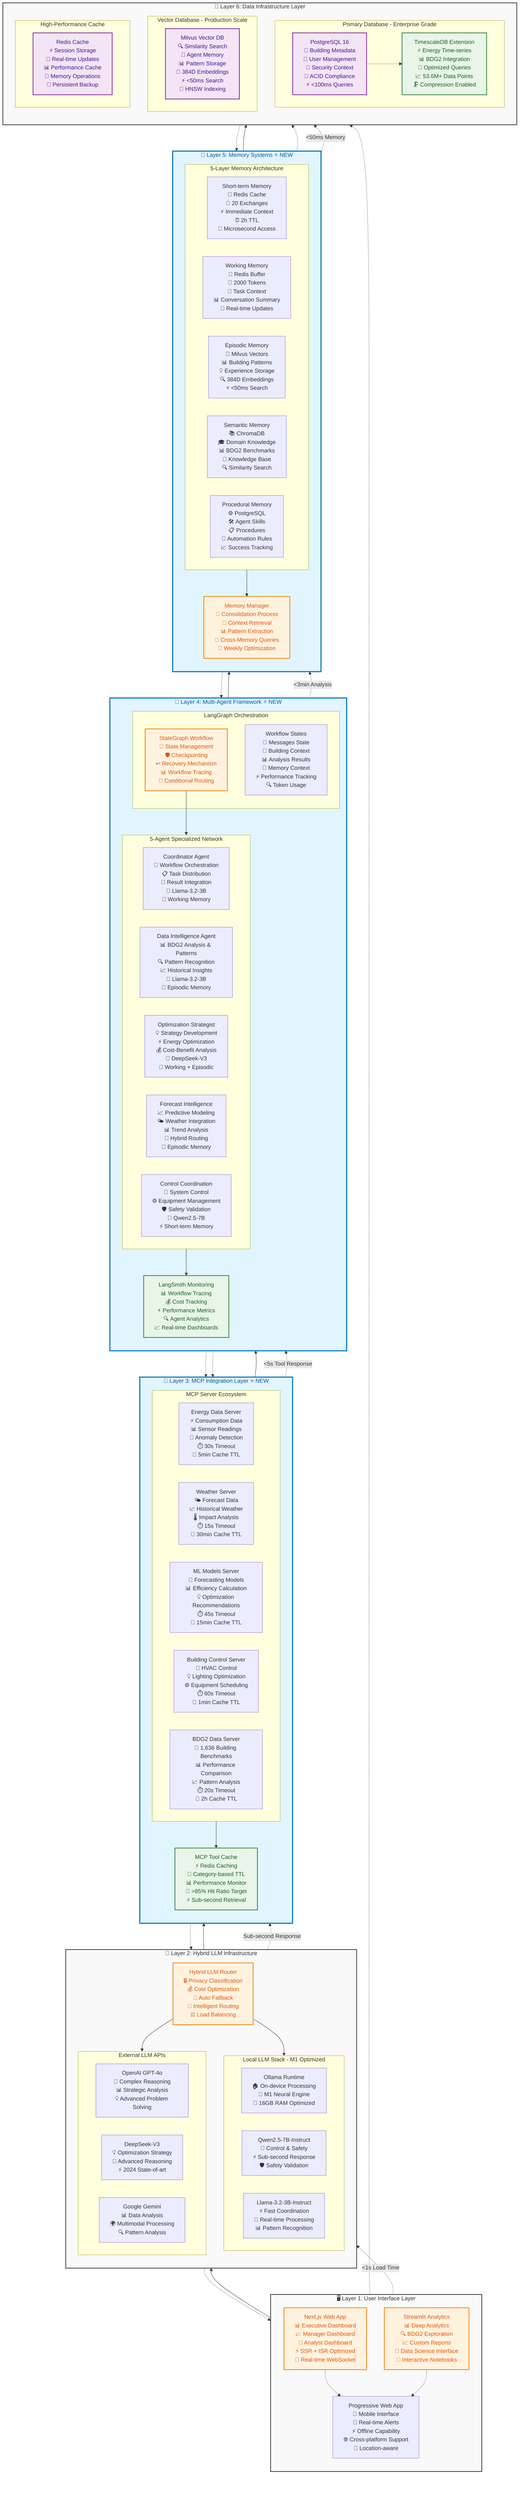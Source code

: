 graph TB
    %% EAIO Complete 6-Layer Architecture Diagram v2.0
    %% Enhanced with BDG2 integration and validated performance metrics
    %% Aligned with Architecture Summary and SVG visualization
    
    subgraph Layer1 ["🖥️ Layer 1: User Interface Layer"]
        direction TB
        NextJS["Next.js Web App<br/>📊 Executive Dashboard<br/>📈 Manager Dashboard<br/>🔧 Analyst Dashboard<br/>⚡ SSR + ISR Optimized<br/>🔄 Real-time WebSocket"]
        Streamlit["Streamlit Analytics<br/>📊 Deep Analytics<br/>🔍 BDG2 Exploration<br/>📈 Custom Reports<br/>🎯 Data Science Interface<br/>🧪 Interactive Notebooks"]
        PWA["Progressive Web App<br/>📱 Mobile Interface<br/>🔔 Real-time Alerts<br/>⚡ Offline Capability<br/>🌐 Cross-platform Support<br/>📍 Location-aware"]
        NextJS -.-> PWA
        Streamlit -.-> PWA
    end
    
    subgraph Layer2 ["🧠 Layer 2: Hybrid LLM Infrastructure"]
        direction TB
        HybridRouter["Hybrid LLM Router<br/>🔒 Privacy Classification<br/>💰 Cost Optimization<br/>🔄 Auto Fallback<br/>🎯 Intelligent Routing<br/>⚖️ Load Balancing"]
        
        subgraph LocalLLM ["Local LLM Stack - M1 Optimized"]
            Ollama["Ollama Runtime<br/>🏠 On-device Processing<br/>🚀 M1 Neural Engine<br/>💾 16GB RAM Optimized"]
            Qwen["Qwen2.5-7B-Instruct<br/>🎯 Control & Safety<br/>⚡ Sub-second Response<br/>🛡️ Safety Validation"]
            Llama["Llama-3.2-3B-Instruct<br/>⚡ Fast Coordination<br/>🔄 Real-time Processing<br/>📊 Pattern Recognition"]
        end
        
        subgraph ExternalAPI ["External LLM APIs"]
            OpenAI["OpenAI GPT-4o<br/>🧠 Complex Reasoning<br/>📊 Strategic Analysis<br/>💡 Advanced Problem Solving"]
            DeepSeek["DeepSeek-V3<br/>💡 Optimization Strategy<br/>🔬 Advanced Reasoning<br/>⚡ 2024 State-of-art"]
            Gemini["Google Gemini<br/>📊 Data Analysis<br/>🌍 Multimodal Processing<br/>🔍 Pattern Analysis"]
        end
        
        HybridRouter --> LocalLLM
        HybridRouter --> ExternalAPI
    end
    
    subgraph Layer3 ["🔌 Layer 3: MCP Integration Layer ⭐ NEW"]
        direction TB
        
        subgraph MCPServers ["MCP Server Ecosystem"]
            EnergyMCP["Energy Data Server<br/>⚡ Consumption Data<br/>📊 Sensor Readings<br/>🚨 Anomaly Detection<br/>⏱️ 30s Timeout<br/>🔄 5min Cache TTL"]
            WeatherMCP["Weather Server<br/>🌤️ Forecast Data<br/>📈 Historical Weather<br/>🌡️ Impact Analysis<br/>⏱️ 15s Timeout<br/>🔄 30min Cache TTL"]
            MLMCP["ML Models Server<br/>🤖 Forecasting Models<br/>📊 Efficiency Calculation<br/>💡 Optimization Recommendations<br/>⏱️ 45s Timeout<br/>🔄 15min Cache TTL"]
            ControlMCP["Building Control Server<br/>🏢 HVAC Control<br/>💡 Lighting Optimization<br/>⚙️ Equipment Scheduling<br/>⏱️ 60s Timeout<br/>🔄 1min Cache TTL"]
            BDG2MCP["BDG2 Data Server<br/>🏢 1,636 Building Benchmarks<br/>📊 Performance Comparison<br/>📈 Pattern Analysis<br/>⏱️ 20s Timeout<br/>🔄 2h Cache TTL"]
        end
        
        MCPCache["MCP Tool Cache<br/>⚡ Redis Caching<br/>🎯 Category-based TTL<br/>📊 Performance Monitor<br/>🚀 >85% Hit Ratio Target<br/>⚡ Sub-second Retrieval"]
        MCPServers --> MCPCache
    end
    
    subgraph Layer4 ["🤖 Layer 4: Multi-Agent Framework ⭐ NEW"]
        direction TB
        
        subgraph LangGraphCore ["LangGraph Orchestration"]
            StateGraph["StateGraph Workflow<br/>🔄 State Management<br/>🛡️ Checkpointing<br/>↩️ Recovery Mechanism<br/>📊 Workflow Tracing<br/>🎯 Conditional Routing"]
            WorkflowStates["Workflow States<br/>💬 Messages State<br/>🏢 Building Context<br/>📊 Analysis Results<br/>🧠 Memory Context<br/>⚡ Performance Tracking<br/>🔍 Token Usage"]
        end
        
        subgraph AgentNetwork ["5-Agent Specialized Network"]
            CoordAgent["Coordinator Agent<br/>🎯 Workflow Orchestration<br/>📋 Task Distribution<br/>🔄 Result Integration<br/>🧠 Llama-3.2-3B<br/>💭 Working Memory"]
            DataAgent["Data Intelligence Agent<br/>📊 BDG2 Analysis & Patterns<br/>🔍 Pattern Recognition<br/>📈 Historical Insights<br/>🧠 Llama-3.2-3B<br/>💾 Episodic Memory"]
            OptAgent["Optimization Strategist<br/>💡 Strategy Development<br/>⚡ Energy Optimization<br/>💰 Cost-Benefit Analysis<br/>🧠 DeepSeek-V3<br/>💭 Working + Episodic"]
            ForecastAgent["Forecast Intelligence<br/>📈 Predictive Modeling<br/>🌤️ Weather Integration<br/>📊 Trend Analysis<br/>🧠 Hybrid Routing<br/>💾 Episodic Memory"]
            ControlAgent["Control Coordination<br/>🏢 System Control<br/>⚙️ Equipment Management<br/>🛡️ Safety Validation<br/>🧠 Qwen2.5-7B<br/>⚡ Short-term Memory"]
        end
        
        LangSmith["LangSmith Monitoring<br/>📊 Workflow Tracing<br/>💰 Cost Tracking<br/>⚡ Performance Metrics<br/>🔍 Agent Analytics<br/>📈 Real-time Dashboards"]
        
        StateGraph --> AgentNetwork
        AgentNetwork --> LangSmith
    end
    
    subgraph Layer5 ["🧠 Layer 5: Memory Systems ⭐ NEW"]
        direction TB
        
        subgraph MemoryLayers ["5-Layer Memory Architecture"]
            ShortTerm["Short-term Memory<br/>💭 Redis Cache<br/>🔄 20 Exchanges<br/>⚡ Immediate Context<br/>⏰ 2h TTL<br/>🚀 Microsecond Access"]
            Working["Working Memory<br/>🧠 Redis Buffer<br/>📝 2000 Tokens<br/>🎯 Task Context<br/>📊 Conversation Summary<br/>🔄 Real-time Updates"]
            Episodic["Episodic Memory<br/>🏢 Milvus Vectors<br/>📊 Building Patterns<br/>💡 Experience Storage<br/>🔍 384D Embeddings<br/>⚡ <50ms Search"]
            Semantic["Semantic Memory<br/>📚 ChromaDB<br/>🎓 Domain Knowledge<br/>📊 BDG2 Benchmarks<br/>🧠 Knowledge Base<br/>🔍 Similarity Search"]
            Procedural["Procedural Memory<br/>⚙️ PostgreSQL<br/>🛠️ Agent Skills<br/>📋 Procedures<br/>🔧 Automation Rules<br/>📈 Success Tracking"]
        end
        
        MemoryManager["Memory Manager<br/>🔄 Consolidation Process<br/>🎯 Context Retrieval<br/>📊 Pattern Extraction<br/>🧠 Cross-Memory Queries<br/>🔄 Weekly Optimization"]
        MemoryLayers --> MemoryManager
    end
    
    subgraph Layer6 ["💾 Layer 6: Data Infrastructure Layer"]
        direction TB
        
        subgraph PrimaryDB ["Primary Database - Enterprise Grade"]
            PostgreSQL["PostgreSQL 16<br/>🏢 Building Metadata<br/>👥 User Management<br/>🔐 Security Context<br/>🔗 ACID Compliance<br/>⚡ <100ms Queries"]
            TimescaleDB["TimescaleDB Extension<br/>⚡ Energy Time-series<br/>📊 BDG2 Integration<br/>🚀 Optimized Queries<br/>📈 53.6M+ Data Points<br/>🗜️ Compression Enabled"]
        end
        
        subgraph VectorDB ["Vector Database - Production Scale"]
            Milvus["Milvus Vector DB<br/>🔍 Similarity Search<br/>🧠 Agent Memory<br/>📊 Pattern Storage<br/>🎯 384D Embeddings<br/>⚡ <50ms Search<br/>🔗 HNSW Indexing"]
        end
        
        subgraph CacheLayer ["High-Performance Cache"]
            Redis["Redis Cache<br/>⚡ Session Storage<br/>🔄 Real-time Updates<br/>📊 Performance Cache<br/>🚀 Memory Operations<br/>💾 Persistent Backup"]
        end
        
        PostgreSQL -.-> TimescaleDB
    end
    
    %% Layer Connections - Primary Flow
    Layer1 --> Layer2
    Layer2 --> Layer3
    Layer3 --> Layer4
    Layer4 --> Layer5
    Layer5 --> Layer6
    
    %% Cross-layer Integrations - Bidirectional
    Layer4 -.-> Layer3
    Layer5 -.-> Layer6
    Layer1 -.-> Layer6
    
    %% Real-time Data Flows - Reverse Flow
    Layer6 -.-> Layer5
    Layer5 -.-> Layer4
    Layer4 -.-> Layer3
    Layer3 -.-> Layer2
    Layer2 -.-> Layer1
    
    %% Performance Annotations
    Layer1 -.-> |"<1s Load Time"| Layer2
    Layer2 -.-> |"Sub-second Response"| Layer3
    Layer3 -.-> |"<5s Tool Response"| Layer4
    Layer4 -.-> |"<3min Analysis"| Layer5
    Layer5 -.-> |"<50ms Memory"| Layer6
    
    %% Styling with Enhanced Colors
    classDef layerStyle fill:#f9f9f9,stroke:#333,stroke-width:2px,color:#333
    classDef newFeature fill:#e1f5fe,stroke:#0277bd,stroke-width:3px,color:#01579b
    classDef coreComponent fill:#fff3e0,stroke:#f57c00,stroke-width:2px,color:#e65100
    classDef infrastructure fill:#f3e5f5,stroke:#7b1fa2,stroke-width:2px,color:#4a148c
    classDef performance fill:#e8f5e8,stroke:#2e7d32,stroke-width:2px,color:#1b5e20
    
    class Layer1,Layer2,Layer3,Layer4,Layer5,Layer6 layerStyle
    class Layer3,Layer4,Layer5 newFeature
    class NextJS,Streamlit,HybridRouter,StateGraph,MemoryManager coreComponent
    class PostgreSQL,Milvus,Redis infrastructure
    class TimescaleDB,MCPCache,LangSmith performance